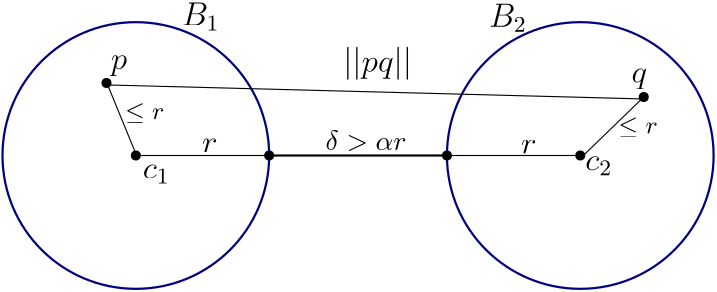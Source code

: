 <?xml version="1.0"?>
<!DOCTYPE ipe SYSTEM "ipe.dtd">
<ipe version="70005" creator="Ipe 7.1.4">
<info created="D:20150807205926" modified="D:20150807210537"/>
<ipestyle name="basic">
<symbol name="arrow/arc(spx)">
<path stroke="sym-stroke" fill="sym-stroke" pen="sym-pen">
0 0 m
-1 0.333 l
-1 -0.333 l
h
</path>
</symbol>
<symbol name="arrow/farc(spx)">
<path stroke="sym-stroke" fill="white" pen="sym-pen">
0 0 m
-1 0.333 l
-1 -0.333 l
h
</path>
</symbol>
<symbol name="mark/circle(sx)" transformations="translations">
<path fill="sym-stroke">
0.6 0 0 0.6 0 0 e
0.4 0 0 0.4 0 0 e
</path>
</symbol>
<symbol name="mark/disk(sx)" transformations="translations">
<path fill="sym-stroke">
0.6 0 0 0.6 0 0 e
</path>
</symbol>
<symbol name="mark/fdisk(sfx)" transformations="translations">
<group>
<path fill="sym-fill">
0.5 0 0 0.5 0 0 e
</path>
<path fill="sym-stroke" fillrule="eofill">
0.6 0 0 0.6 0 0 e
0.4 0 0 0.4 0 0 e
</path>
</group>
</symbol>
<symbol name="mark/box(sx)" transformations="translations">
<path fill="sym-stroke" fillrule="eofill">
-0.6 -0.6 m
0.6 -0.6 l
0.6 0.6 l
-0.6 0.6 l
h
-0.4 -0.4 m
0.4 -0.4 l
0.4 0.4 l
-0.4 0.4 l
h
</path>
</symbol>
<symbol name="mark/square(sx)" transformations="translations">
<path fill="sym-stroke">
-0.6 -0.6 m
0.6 -0.6 l
0.6 0.6 l
-0.6 0.6 l
h
</path>
</symbol>
<symbol name="mark/fsquare(sfx)" transformations="translations">
<group>
<path fill="sym-fill">
-0.5 -0.5 m
0.5 -0.5 l
0.5 0.5 l
-0.5 0.5 l
h
</path>
<path fill="sym-stroke" fillrule="eofill">
-0.6 -0.6 m
0.6 -0.6 l
0.6 0.6 l
-0.6 0.6 l
h
-0.4 -0.4 m
0.4 -0.4 l
0.4 0.4 l
-0.4 0.4 l
h
</path>
</group>
</symbol>
<symbol name="mark/cross(sx)" transformations="translations">
<group>
<path fill="sym-stroke">
-0.43 -0.57 m
0.57 0.43 l
0.43 0.57 l
-0.57 -0.43 l
h
</path>
<path fill="sym-stroke">
-0.43 0.57 m
0.57 -0.43 l
0.43 -0.57 l
-0.57 0.43 l
h
</path>
</group>
</symbol>
<symbol name="arrow/fnormal(spx)">
<path stroke="sym-stroke" fill="white" pen="sym-pen">
0 0 m
-1 0.333 l
-1 -0.333 l
h
</path>
</symbol>
<symbol name="arrow/pointed(spx)">
<path stroke="sym-stroke" fill="sym-stroke" pen="sym-pen">
0 0 m
-1 0.333 l
-0.8 0 l
-1 -0.333 l
h
</path>
</symbol>
<symbol name="arrow/fpointed(spx)">
<path stroke="sym-stroke" fill="white" pen="sym-pen">
0 0 m
-1 0.333 l
-0.8 0 l
-1 -0.333 l
h
</path>
</symbol>
<symbol name="arrow/linear(spx)">
<path stroke="sym-stroke" pen="sym-pen">
-1 0.333 m
0 0 l
-1 -0.333 l
</path>
</symbol>
<symbol name="arrow/fdouble(spx)">
<path stroke="sym-stroke" fill="white" pen="sym-pen">
0 0 m
-1 0.333 l
-1 -0.333 l
h
-1 0 m
-2 0.333 l
-2 -0.333 l
h
</path>
</symbol>
<symbol name="arrow/double(spx)">
<path stroke="sym-stroke" fill="sym-stroke" pen="sym-pen">
0 0 m
-1 0.333 l
-1 -0.333 l
h
-1 0 m
-2 0.333 l
-2 -0.333 l
h
</path>
</symbol>
<pen name="heavier" value="0.8"/>
<pen name="fat" value="1.2"/>
<pen name="ultrafat" value="2"/>
<symbolsize name="large" value="5"/>
<symbolsize name="small" value="2"/>
<symbolsize name="tiny" value="1.1"/>
<arrowsize name="large" value="10"/>
<arrowsize name="small" value="5"/>
<arrowsize name="tiny" value="3"/>
<color name="red" value="1 0 0"/>
<color name="green" value="0 1 0"/>
<color name="blue" value="0 0 1"/>
<color name="yellow" value="1 1 0"/>
<color name="orange" value="1 0.647 0"/>
<color name="gold" value="1 0.843 0"/>
<color name="purple" value="0.627 0.125 0.941"/>
<color name="gray" value="0.745"/>
<color name="brown" value="0.647 0.165 0.165"/>
<color name="navy" value="0 0 0.502"/>
<color name="pink" value="1 0.753 0.796"/>
<color name="seagreen" value="0.18 0.545 0.341"/>
<color name="turquoise" value="0.251 0.878 0.816"/>
<color name="violet" value="0.933 0.51 0.933"/>
<color name="darkblue" value="0 0 0.545"/>
<color name="darkcyan" value="0 0.545 0.545"/>
<color name="darkgray" value="0.663"/>
<color name="darkgreen" value="0 0.392 0"/>
<color name="darkmagenta" value="0.545 0 0.545"/>
<color name="darkorange" value="1 0.549 0"/>
<color name="darkred" value="0.545 0 0"/>
<color name="lightblue" value="0.678 0.847 0.902"/>
<color name="lightcyan" value="0.878 1 1"/>
<color name="lightgray" value="0.827"/>
<color name="lightgreen" value="0.565 0.933 0.565"/>
<color name="lightyellow" value="1 1 0.878"/>
<dashstyle name="dashed" value="[4] 0"/>
<dashstyle name="dotted" value="[1 3] 0"/>
<dashstyle name="dash dotted" value="[4 2 1 2] 0"/>
<dashstyle name="dash dot dotted" value="[4 2 1 2 1 2] 0"/>
<textsize name="large" value="\large"/>
<textsize name="Large" value="\Large"/>
<textsize name="LARGE" value="\LARGE"/>
<textsize name="huge" value="\huge"/>
<textsize name="Huge" value="\Huge"/>
<textsize name="small" value="\small"/>
<textsize name="footnote" value="\footnotesize"/>
<textsize name="tiny" value="\tiny"/>
<textstyle name="center" begin="\begin{center}" end="\end{center}"/>
<textstyle name="itemize" begin="\begin{itemize}" end="\end{itemize}"/>
<textstyle name="item" begin="\begin{itemize}\item{}" end="\end{itemize}"/>
<gridsize name="4 pts" value="4"/>
<gridsize name="8 pts (~3 mm)" value="8"/>
<gridsize name="16 pts (~6 mm)" value="16"/>
<gridsize name="32 pts (~12 mm)" value="32"/>
<gridsize name="10 pts (~3.5 mm)" value="10"/>
<gridsize name="20 pts (~7 mm)" value="20"/>
<gridsize name="14 pts (~5 mm)" value="14"/>
<gridsize name="28 pts (~10 mm)" value="28"/>
<gridsize name="56 pts (~20 mm)" value="56"/>
<anglesize name="90 deg" value="90"/>
<anglesize name="60 deg" value="60"/>
<anglesize name="45 deg" value="45"/>
<anglesize name="30 deg" value="30"/>
<anglesize name="22.5 deg" value="22.5"/>
<tiling name="falling" angle="-60" step="4" width="1"/>
<tiling name="rising" angle="30" step="4" width="1"/>
</ipestyle>
<page>
<layer name="alpha"/>
<view layers="alpha" active="alpha"/>
<path layer="alpha" stroke="navy" pen="heavier">
48 0 0 48 128 640 e
</path>
<path stroke="navy" pen="heavier">
48 0 0 48 288 640 e
</path>
<path stroke="black" pen="heavier">
176 640 m
240 640 l
</path>
<use name="mark/disk(sx)" pos="128 640" size="normal" stroke="black"/>
<use name="mark/disk(sx)" pos="288 640" size="normal" stroke="black"/>
<use name="mark/disk(sx)" pos="176 640" size="normal" stroke="black"/>
<use name="mark/disk(sx)" pos="240 640" size="normal" stroke="black"/>
<use name="mark/disk(sx)" pos="117.439 666.104" size="normal" stroke="black"/>
<use name="mark/disk(sx)" pos="310.851 661.052" size="normal" stroke="black"/>
<path stroke="black">
118.161 665.383 m
311.573 660.331 l
</path>
<path stroke="black">
310.131 660.368 m
288.479 639.402 l
</path>
<path stroke="black">
288 640 m
240 640 l
</path>
<path stroke="black">
176 640 m
128 640 l
</path>
<path stroke="black">
128.338 639.832 m
117.663 665.882 l
</path>
<text matrix="1 0 0 1 41.8493 -7.25957" transformations="translations" pos="102.716 694.066" stroke="black" type="label" width="13.625" height="8.173" depth="1.79" valign="baseline" size="large">$B_1$</text>
<text matrix="1 0 0 1 152.451 -7.68699" transformations="translations" pos="102.716 694.066" stroke="black" type="label" width="13.625" height="8.173" depth="1.79" valign="baseline" size="large">$B_2$</text>
<text transformations="translations" pos="130.474 631.719" stroke="black" type="label" width="9.77" height="5.151" depth="1.79" valign="baseline" size="large">$c_1$</text>
<text matrix="1 0 0 1 -8.96739 0.00023771" transformations="translations" pos="298.725 634.708" stroke="black" type="label" width="9.77" height="5.151" depth="1.79" valign="baseline" size="large">$c_2$</text>
<text transformations="translations" pos="202.642 670.152" stroke="black" type="label" width="24.778" height="8.965" depth="2.99" valign="baseline" size="large">$||pq||$</text>
<text matrix="1 0 0 1 2.13517 -4.69737" transformations="translations" pos="116.809 675.703" stroke="black" type="label" width="5.875" height="5.152" depth="2.32" valign="baseline" size="large">$p$</text>
<text matrix="1 0 0 1 -8.54067 -3.8433" transformations="translations" pos="314.952 670.152" stroke="black" type="label" width="5.619" height="5.152" depth="2.32" valign="baseline" size="large">$q$</text>
<text matrix="1 0 0 1 -8.54067 -2.98924" transformations="translations" pos="204.777 644.957" stroke="black" type="label" width="29.27" height="6.918" depth="0.39" valign="baseline">$\delta &gt; \alpha r$</text>
<text matrix="1 0 0 1 4.27034 -5.1244" transformations="translations" pos="147.555 646.238" stroke="black" type="label" width="5.6" height="5.147" depth="0" valign="baseline" size="large">$r$</text>
<text matrix="1 0 0 1 0 4.69737" transformations="translations" pos="266.697 635.989" stroke="black" type="label" width="5.6" height="5.147" depth="0" valign="baseline" size="large">$r$</text>
<text matrix="1 0 0 1 -5.1244 -2.5622" transformations="translations" pos="306.839 650.508" stroke="black" type="label" width="14.141" height="5.852" depth="1.36" valign="baseline" size="small">$\leq r$</text>
<text matrix="1 0 0 1 11.9569 -0.854067" transformations="translations" pos="112.111 653.925" stroke="black" type="label" width="14.141" height="5.852" depth="1.36" valign="baseline" size="small">$\leq r$</text>
</page>
</ipe>
